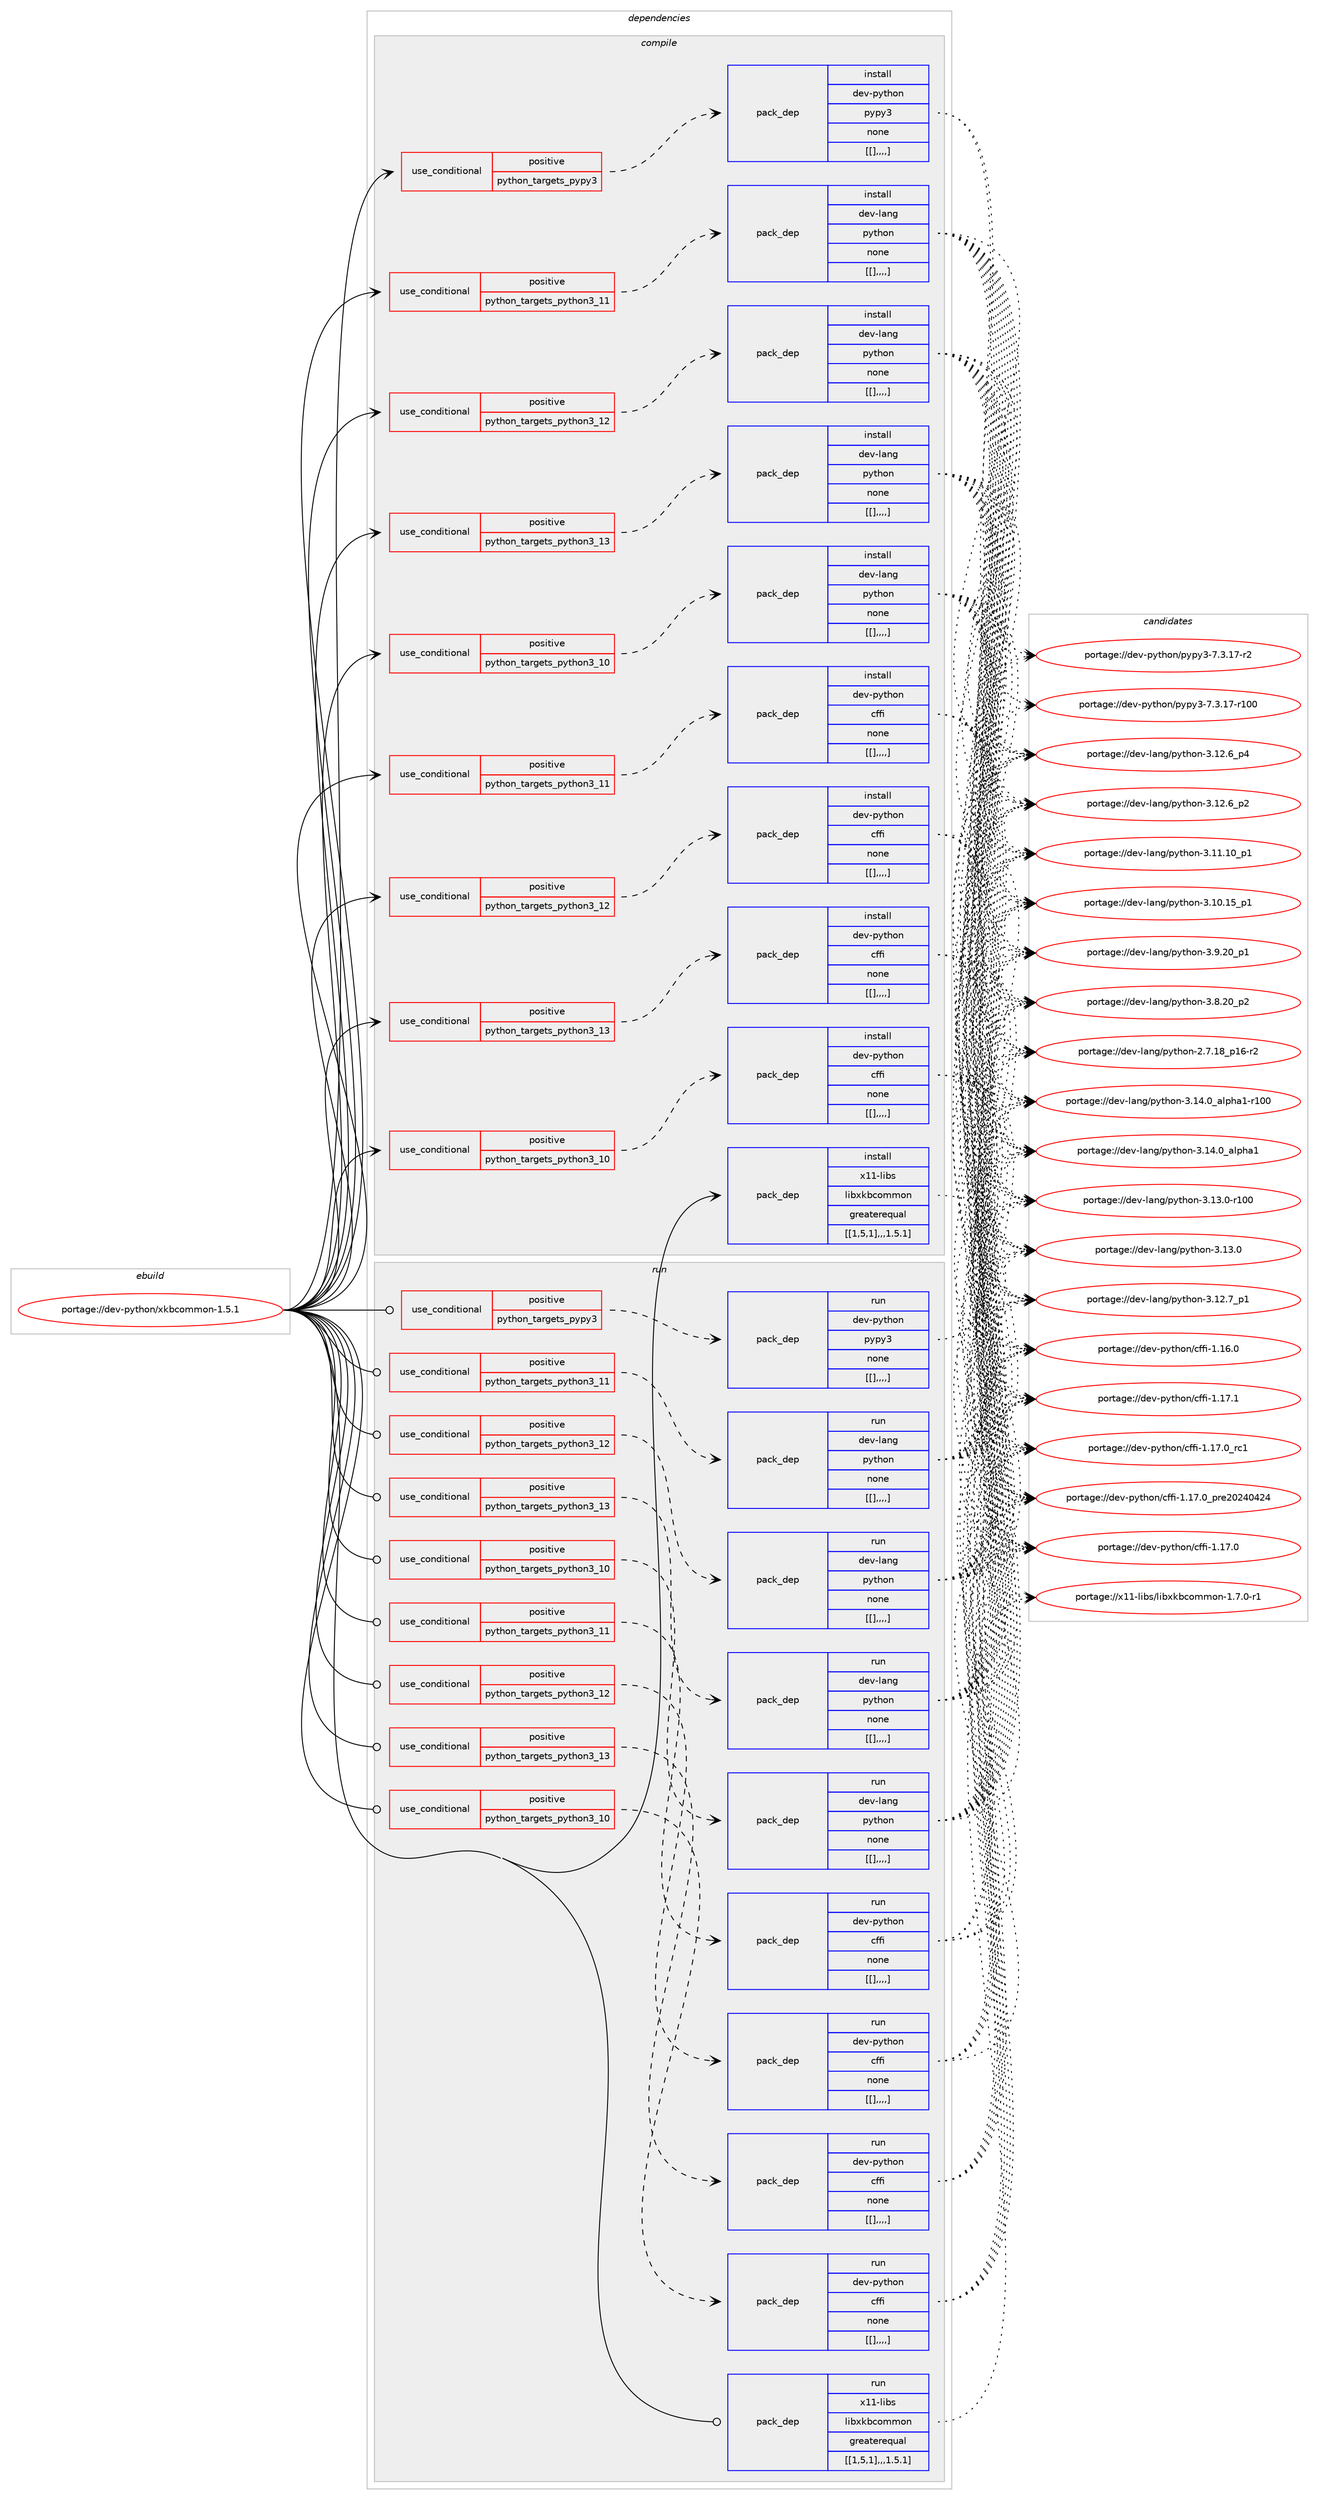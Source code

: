 digraph prolog {

# *************
# Graph options
# *************

newrank=true;
concentrate=true;
compound=true;
graph [rankdir=LR,fontname=Helvetica,fontsize=10,ranksep=1.5];#, ranksep=2.5, nodesep=0.2];
edge  [arrowhead=vee];
node  [fontname=Helvetica,fontsize=10];

# **********
# The ebuild
# **********

subgraph cluster_leftcol {
color=gray;
label=<<i>ebuild</i>>;
id [label="portage://dev-python/xkbcommon-1.5.1", color=red, width=4, href="../dev-python/xkbcommon-1.5.1.svg"];
}

# ****************
# The dependencies
# ****************

subgraph cluster_midcol {
color=gray;
label=<<i>dependencies</i>>;
subgraph cluster_compile {
fillcolor="#eeeeee";
style=filled;
label=<<i>compile</i>>;
subgraph cond44341 {
dependency175253 [label=<<TABLE BORDER="0" CELLBORDER="1" CELLSPACING="0" CELLPADDING="4"><TR><TD ROWSPAN="3" CELLPADDING="10">use_conditional</TD></TR><TR><TD>positive</TD></TR><TR><TD>python_targets_pypy3</TD></TR></TABLE>>, shape=none, color=red];
subgraph pack129580 {
dependency175269 [label=<<TABLE BORDER="0" CELLBORDER="1" CELLSPACING="0" CELLPADDING="4" WIDTH="220"><TR><TD ROWSPAN="6" CELLPADDING="30">pack_dep</TD></TR><TR><TD WIDTH="110">install</TD></TR><TR><TD>dev-python</TD></TR><TR><TD>pypy3</TD></TR><TR><TD>none</TD></TR><TR><TD>[[],,,,]</TD></TR></TABLE>>, shape=none, color=blue];
}
dependency175253:e -> dependency175269:w [weight=20,style="dashed",arrowhead="vee"];
}
id:e -> dependency175253:w [weight=20,style="solid",arrowhead="vee"];
subgraph cond44350 {
dependency175336 [label=<<TABLE BORDER="0" CELLBORDER="1" CELLSPACING="0" CELLPADDING="4"><TR><TD ROWSPAN="3" CELLPADDING="10">use_conditional</TD></TR><TR><TD>positive</TD></TR><TR><TD>python_targets_python3_10</TD></TR></TABLE>>, shape=none, color=red];
subgraph pack129619 {
dependency175340 [label=<<TABLE BORDER="0" CELLBORDER="1" CELLSPACING="0" CELLPADDING="4" WIDTH="220"><TR><TD ROWSPAN="6" CELLPADDING="30">pack_dep</TD></TR><TR><TD WIDTH="110">install</TD></TR><TR><TD>dev-lang</TD></TR><TR><TD>python</TD></TR><TR><TD>none</TD></TR><TR><TD>[[],,,,]</TD></TR></TABLE>>, shape=none, color=blue];
}
dependency175336:e -> dependency175340:w [weight=20,style="dashed",arrowhead="vee"];
}
id:e -> dependency175336:w [weight=20,style="solid",arrowhead="vee"];
subgraph cond44382 {
dependency175353 [label=<<TABLE BORDER="0" CELLBORDER="1" CELLSPACING="0" CELLPADDING="4"><TR><TD ROWSPAN="3" CELLPADDING="10">use_conditional</TD></TR><TR><TD>positive</TD></TR><TR><TD>python_targets_python3_10</TD></TR></TABLE>>, shape=none, color=red];
subgraph pack129627 {
dependency175365 [label=<<TABLE BORDER="0" CELLBORDER="1" CELLSPACING="0" CELLPADDING="4" WIDTH="220"><TR><TD ROWSPAN="6" CELLPADDING="30">pack_dep</TD></TR><TR><TD WIDTH="110">install</TD></TR><TR><TD>dev-python</TD></TR><TR><TD>cffi</TD></TR><TR><TD>none</TD></TR><TR><TD>[[],,,,]</TD></TR></TABLE>>, shape=none, color=blue];
}
dependency175353:e -> dependency175365:w [weight=20,style="dashed",arrowhead="vee"];
}
id:e -> dependency175353:w [weight=20,style="solid",arrowhead="vee"];
subgraph cond44430 {
dependency175442 [label=<<TABLE BORDER="0" CELLBORDER="1" CELLSPACING="0" CELLPADDING="4"><TR><TD ROWSPAN="3" CELLPADDING="10">use_conditional</TD></TR><TR><TD>positive</TD></TR><TR><TD>python_targets_python3_11</TD></TR></TABLE>>, shape=none, color=red];
subgraph pack129674 {
dependency175447 [label=<<TABLE BORDER="0" CELLBORDER="1" CELLSPACING="0" CELLPADDING="4" WIDTH="220"><TR><TD ROWSPAN="6" CELLPADDING="30">pack_dep</TD></TR><TR><TD WIDTH="110">install</TD></TR><TR><TD>dev-lang</TD></TR><TR><TD>python</TD></TR><TR><TD>none</TD></TR><TR><TD>[[],,,,]</TD></TR></TABLE>>, shape=none, color=blue];
}
dependency175442:e -> dependency175447:w [weight=20,style="dashed",arrowhead="vee"];
}
id:e -> dependency175442:w [weight=20,style="solid",arrowhead="vee"];
subgraph cond44433 {
dependency175450 [label=<<TABLE BORDER="0" CELLBORDER="1" CELLSPACING="0" CELLPADDING="4"><TR><TD ROWSPAN="3" CELLPADDING="10">use_conditional</TD></TR><TR><TD>positive</TD></TR><TR><TD>python_targets_python3_11</TD></TR></TABLE>>, shape=none, color=red];
subgraph pack129705 {
dependency175495 [label=<<TABLE BORDER="0" CELLBORDER="1" CELLSPACING="0" CELLPADDING="4" WIDTH="220"><TR><TD ROWSPAN="6" CELLPADDING="30">pack_dep</TD></TR><TR><TD WIDTH="110">install</TD></TR><TR><TD>dev-python</TD></TR><TR><TD>cffi</TD></TR><TR><TD>none</TD></TR><TR><TD>[[],,,,]</TD></TR></TABLE>>, shape=none, color=blue];
}
dependency175450:e -> dependency175495:w [weight=20,style="dashed",arrowhead="vee"];
}
id:e -> dependency175450:w [weight=20,style="solid",arrowhead="vee"];
subgraph cond44452 {
dependency175502 [label=<<TABLE BORDER="0" CELLBORDER="1" CELLSPACING="0" CELLPADDING="4"><TR><TD ROWSPAN="3" CELLPADDING="10">use_conditional</TD></TR><TR><TD>positive</TD></TR><TR><TD>python_targets_python3_12</TD></TR></TABLE>>, shape=none, color=red];
subgraph pack129708 {
dependency175547 [label=<<TABLE BORDER="0" CELLBORDER="1" CELLSPACING="0" CELLPADDING="4" WIDTH="220"><TR><TD ROWSPAN="6" CELLPADDING="30">pack_dep</TD></TR><TR><TD WIDTH="110">install</TD></TR><TR><TD>dev-lang</TD></TR><TR><TD>python</TD></TR><TR><TD>none</TD></TR><TR><TD>[[],,,,]</TD></TR></TABLE>>, shape=none, color=blue];
}
dependency175502:e -> dependency175547:w [weight=20,style="dashed",arrowhead="vee"];
}
id:e -> dependency175502:w [weight=20,style="solid",arrowhead="vee"];
subgraph cond44474 {
dependency175587 [label=<<TABLE BORDER="0" CELLBORDER="1" CELLSPACING="0" CELLPADDING="4"><TR><TD ROWSPAN="3" CELLPADDING="10">use_conditional</TD></TR><TR><TD>positive</TD></TR><TR><TD>python_targets_python3_12</TD></TR></TABLE>>, shape=none, color=red];
subgraph pack129760 {
dependency175605 [label=<<TABLE BORDER="0" CELLBORDER="1" CELLSPACING="0" CELLPADDING="4" WIDTH="220"><TR><TD ROWSPAN="6" CELLPADDING="30">pack_dep</TD></TR><TR><TD WIDTH="110">install</TD></TR><TR><TD>dev-python</TD></TR><TR><TD>cffi</TD></TR><TR><TD>none</TD></TR><TR><TD>[[],,,,]</TD></TR></TABLE>>, shape=none, color=blue];
}
dependency175587:e -> dependency175605:w [weight=20,style="dashed",arrowhead="vee"];
}
id:e -> dependency175587:w [weight=20,style="solid",arrowhead="vee"];
subgraph cond44498 {
dependency175623 [label=<<TABLE BORDER="0" CELLBORDER="1" CELLSPACING="0" CELLPADDING="4"><TR><TD ROWSPAN="3" CELLPADDING="10">use_conditional</TD></TR><TR><TD>positive</TD></TR><TR><TD>python_targets_python3_13</TD></TR></TABLE>>, shape=none, color=red];
subgraph pack129799 {
dependency175667 [label=<<TABLE BORDER="0" CELLBORDER="1" CELLSPACING="0" CELLPADDING="4" WIDTH="220"><TR><TD ROWSPAN="6" CELLPADDING="30">pack_dep</TD></TR><TR><TD WIDTH="110">install</TD></TR><TR><TD>dev-lang</TD></TR><TR><TD>python</TD></TR><TR><TD>none</TD></TR><TR><TD>[[],,,,]</TD></TR></TABLE>>, shape=none, color=blue];
}
dependency175623:e -> dependency175667:w [weight=20,style="dashed",arrowhead="vee"];
}
id:e -> dependency175623:w [weight=20,style="solid",arrowhead="vee"];
subgraph cond44522 {
dependency175700 [label=<<TABLE BORDER="0" CELLBORDER="1" CELLSPACING="0" CELLPADDING="4"><TR><TD ROWSPAN="3" CELLPADDING="10">use_conditional</TD></TR><TR><TD>positive</TD></TR><TR><TD>python_targets_python3_13</TD></TR></TABLE>>, shape=none, color=red];
subgraph pack129824 {
dependency175704 [label=<<TABLE BORDER="0" CELLBORDER="1" CELLSPACING="0" CELLPADDING="4" WIDTH="220"><TR><TD ROWSPAN="6" CELLPADDING="30">pack_dep</TD></TR><TR><TD WIDTH="110">install</TD></TR><TR><TD>dev-python</TD></TR><TR><TD>cffi</TD></TR><TR><TD>none</TD></TR><TR><TD>[[],,,,]</TD></TR></TABLE>>, shape=none, color=blue];
}
dependency175700:e -> dependency175704:w [weight=20,style="dashed",arrowhead="vee"];
}
id:e -> dependency175700:w [weight=20,style="solid",arrowhead="vee"];
subgraph pack129825 {
dependency175722 [label=<<TABLE BORDER="0" CELLBORDER="1" CELLSPACING="0" CELLPADDING="4" WIDTH="220"><TR><TD ROWSPAN="6" CELLPADDING="30">pack_dep</TD></TR><TR><TD WIDTH="110">install</TD></TR><TR><TD>x11-libs</TD></TR><TR><TD>libxkbcommon</TD></TR><TR><TD>greaterequal</TD></TR><TR><TD>[[1,5,1],,,1.5.1]</TD></TR></TABLE>>, shape=none, color=blue];
}
id:e -> dependency175722:w [weight=20,style="solid",arrowhead="vee"];
}
subgraph cluster_compileandrun {
fillcolor="#eeeeee";
style=filled;
label=<<i>compile and run</i>>;
}
subgraph cluster_run {
fillcolor="#eeeeee";
style=filled;
label=<<i>run</i>>;
subgraph cond44561 {
dependency175768 [label=<<TABLE BORDER="0" CELLBORDER="1" CELLSPACING="0" CELLPADDING="4"><TR><TD ROWSPAN="3" CELLPADDING="10">use_conditional</TD></TR><TR><TD>positive</TD></TR><TR><TD>python_targets_pypy3</TD></TR></TABLE>>, shape=none, color=red];
subgraph pack129864 {
dependency175774 [label=<<TABLE BORDER="0" CELLBORDER="1" CELLSPACING="0" CELLPADDING="4" WIDTH="220"><TR><TD ROWSPAN="6" CELLPADDING="30">pack_dep</TD></TR><TR><TD WIDTH="110">run</TD></TR><TR><TD>dev-python</TD></TR><TR><TD>pypy3</TD></TR><TR><TD>none</TD></TR><TR><TD>[[],,,,]</TD></TR></TABLE>>, shape=none, color=blue];
}
dependency175768:e -> dependency175774:w [weight=20,style="dashed",arrowhead="vee"];
}
id:e -> dependency175768:w [weight=20,style="solid",arrowhead="odot"];
subgraph cond44566 {
dependency175778 [label=<<TABLE BORDER="0" CELLBORDER="1" CELLSPACING="0" CELLPADDING="4"><TR><TD ROWSPAN="3" CELLPADDING="10">use_conditional</TD></TR><TR><TD>positive</TD></TR><TR><TD>python_targets_python3_10</TD></TR></TABLE>>, shape=none, color=red];
subgraph pack129877 {
dependency175807 [label=<<TABLE BORDER="0" CELLBORDER="1" CELLSPACING="0" CELLPADDING="4" WIDTH="220"><TR><TD ROWSPAN="6" CELLPADDING="30">pack_dep</TD></TR><TR><TD WIDTH="110">run</TD></TR><TR><TD>dev-lang</TD></TR><TR><TD>python</TD></TR><TR><TD>none</TD></TR><TR><TD>[[],,,,]</TD></TR></TABLE>>, shape=none, color=blue];
}
dependency175778:e -> dependency175807:w [weight=20,style="dashed",arrowhead="vee"];
}
id:e -> dependency175778:w [weight=20,style="solid",arrowhead="odot"];
subgraph cond44581 {
dependency175822 [label=<<TABLE BORDER="0" CELLBORDER="1" CELLSPACING="0" CELLPADDING="4"><TR><TD ROWSPAN="3" CELLPADDING="10">use_conditional</TD></TR><TR><TD>positive</TD></TR><TR><TD>python_targets_python3_10</TD></TR></TABLE>>, shape=none, color=red];
subgraph pack129893 {
dependency175824 [label=<<TABLE BORDER="0" CELLBORDER="1" CELLSPACING="0" CELLPADDING="4" WIDTH="220"><TR><TD ROWSPAN="6" CELLPADDING="30">pack_dep</TD></TR><TR><TD WIDTH="110">run</TD></TR><TR><TD>dev-python</TD></TR><TR><TD>cffi</TD></TR><TR><TD>none</TD></TR><TR><TD>[[],,,,]</TD></TR></TABLE>>, shape=none, color=blue];
}
dependency175822:e -> dependency175824:w [weight=20,style="dashed",arrowhead="vee"];
}
id:e -> dependency175822:w [weight=20,style="solid",arrowhead="odot"];
subgraph cond44600 {
dependency175852 [label=<<TABLE BORDER="0" CELLBORDER="1" CELLSPACING="0" CELLPADDING="4"><TR><TD ROWSPAN="3" CELLPADDING="10">use_conditional</TD></TR><TR><TD>positive</TD></TR><TR><TD>python_targets_python3_11</TD></TR></TABLE>>, shape=none, color=red];
subgraph pack129906 {
dependency175854 [label=<<TABLE BORDER="0" CELLBORDER="1" CELLSPACING="0" CELLPADDING="4" WIDTH="220"><TR><TD ROWSPAN="6" CELLPADDING="30">pack_dep</TD></TR><TR><TD WIDTH="110">run</TD></TR><TR><TD>dev-lang</TD></TR><TR><TD>python</TD></TR><TR><TD>none</TD></TR><TR><TD>[[],,,,]</TD></TR></TABLE>>, shape=none, color=blue];
}
dependency175852:e -> dependency175854:w [weight=20,style="dashed",arrowhead="vee"];
}
id:e -> dependency175852:w [weight=20,style="solid",arrowhead="odot"];
subgraph cond44629 {
dependency176013 [label=<<TABLE BORDER="0" CELLBORDER="1" CELLSPACING="0" CELLPADDING="4"><TR><TD ROWSPAN="3" CELLPADDING="10">use_conditional</TD></TR><TR><TD>positive</TD></TR><TR><TD>python_targets_python3_11</TD></TR></TABLE>>, shape=none, color=red];
subgraph pack129994 {
dependency176051 [label=<<TABLE BORDER="0" CELLBORDER="1" CELLSPACING="0" CELLPADDING="4" WIDTH="220"><TR><TD ROWSPAN="6" CELLPADDING="30">pack_dep</TD></TR><TR><TD WIDTH="110">run</TD></TR><TR><TD>dev-python</TD></TR><TR><TD>cffi</TD></TR><TR><TD>none</TD></TR><TR><TD>[[],,,,]</TD></TR></TABLE>>, shape=none, color=blue];
}
dependency176013:e -> dependency176051:w [weight=20,style="dashed",arrowhead="vee"];
}
id:e -> dependency176013:w [weight=20,style="solid",arrowhead="odot"];
subgraph cond44699 {
dependency176059 [label=<<TABLE BORDER="0" CELLBORDER="1" CELLSPACING="0" CELLPADDING="4"><TR><TD ROWSPAN="3" CELLPADDING="10">use_conditional</TD></TR><TR><TD>positive</TD></TR><TR><TD>python_targets_python3_12</TD></TR></TABLE>>, shape=none, color=red];
subgraph pack130019 {
dependency176092 [label=<<TABLE BORDER="0" CELLBORDER="1" CELLSPACING="0" CELLPADDING="4" WIDTH="220"><TR><TD ROWSPAN="6" CELLPADDING="30">pack_dep</TD></TR><TR><TD WIDTH="110">run</TD></TR><TR><TD>dev-lang</TD></TR><TR><TD>python</TD></TR><TR><TD>none</TD></TR><TR><TD>[[],,,,]</TD></TR></TABLE>>, shape=none, color=blue];
}
dependency176059:e -> dependency176092:w [weight=20,style="dashed",arrowhead="vee"];
}
id:e -> dependency176059:w [weight=20,style="solid",arrowhead="odot"];
subgraph cond44712 {
dependency176115 [label=<<TABLE BORDER="0" CELLBORDER="1" CELLSPACING="0" CELLPADDING="4"><TR><TD ROWSPAN="3" CELLPADDING="10">use_conditional</TD></TR><TR><TD>positive</TD></TR><TR><TD>python_targets_python3_12</TD></TR></TABLE>>, shape=none, color=red];
subgraph pack130082 {
dependency176161 [label=<<TABLE BORDER="0" CELLBORDER="1" CELLSPACING="0" CELLPADDING="4" WIDTH="220"><TR><TD ROWSPAN="6" CELLPADDING="30">pack_dep</TD></TR><TR><TD WIDTH="110">run</TD></TR><TR><TD>dev-python</TD></TR><TR><TD>cffi</TD></TR><TR><TD>none</TD></TR><TR><TD>[[],,,,]</TD></TR></TABLE>>, shape=none, color=blue];
}
dependency176115:e -> dependency176161:w [weight=20,style="dashed",arrowhead="vee"];
}
id:e -> dependency176115:w [weight=20,style="solid",arrowhead="odot"];
subgraph cond44737 {
dependency176179 [label=<<TABLE BORDER="0" CELLBORDER="1" CELLSPACING="0" CELLPADDING="4"><TR><TD ROWSPAN="3" CELLPADDING="10">use_conditional</TD></TR><TR><TD>positive</TD></TR><TR><TD>python_targets_python3_13</TD></TR></TABLE>>, shape=none, color=red];
subgraph pack130114 {
dependency176259 [label=<<TABLE BORDER="0" CELLBORDER="1" CELLSPACING="0" CELLPADDING="4" WIDTH="220"><TR><TD ROWSPAN="6" CELLPADDING="30">pack_dep</TD></TR><TR><TD WIDTH="110">run</TD></TR><TR><TD>dev-lang</TD></TR><TR><TD>python</TD></TR><TR><TD>none</TD></TR><TR><TD>[[],,,,]</TD></TR></TABLE>>, shape=none, color=blue];
}
dependency176179:e -> dependency176259:w [weight=20,style="dashed",arrowhead="vee"];
}
id:e -> dependency176179:w [weight=20,style="solid",arrowhead="odot"];
subgraph cond44776 {
dependency176317 [label=<<TABLE BORDER="0" CELLBORDER="1" CELLSPACING="0" CELLPADDING="4"><TR><TD ROWSPAN="3" CELLPADDING="10">use_conditional</TD></TR><TR><TD>positive</TD></TR><TR><TD>python_targets_python3_13</TD></TR></TABLE>>, shape=none, color=red];
subgraph pack130198 {
dependency176339 [label=<<TABLE BORDER="0" CELLBORDER="1" CELLSPACING="0" CELLPADDING="4" WIDTH="220"><TR><TD ROWSPAN="6" CELLPADDING="30">pack_dep</TD></TR><TR><TD WIDTH="110">run</TD></TR><TR><TD>dev-python</TD></TR><TR><TD>cffi</TD></TR><TR><TD>none</TD></TR><TR><TD>[[],,,,]</TD></TR></TABLE>>, shape=none, color=blue];
}
dependency176317:e -> dependency176339:w [weight=20,style="dashed",arrowhead="vee"];
}
id:e -> dependency176317:w [weight=20,style="solid",arrowhead="odot"];
subgraph pack130216 {
dependency176523 [label=<<TABLE BORDER="0" CELLBORDER="1" CELLSPACING="0" CELLPADDING="4" WIDTH="220"><TR><TD ROWSPAN="6" CELLPADDING="30">pack_dep</TD></TR><TR><TD WIDTH="110">run</TD></TR><TR><TD>x11-libs</TD></TR><TR><TD>libxkbcommon</TD></TR><TR><TD>greaterequal</TD></TR><TR><TD>[[1,5,1],,,1.5.1]</TD></TR></TABLE>>, shape=none, color=blue];
}
id:e -> dependency176523:w [weight=20,style="solid",arrowhead="odot"];
}
}

# **************
# The candidates
# **************

subgraph cluster_choices {
rank=same;
color=gray;
label=<<i>candidates</i>>;

subgraph choice130047 {
color=black;
nodesep=1;
choice100101118451121211161041111104711212111212151455546514649554511450 [label="portage://dev-python/pypy3-7.3.17-r2", color=red, width=4,href="../dev-python/pypy3-7.3.17-r2.svg"];
choice1001011184511212111610411111047112121112121514555465146495545114494848 [label="portage://dev-python/pypy3-7.3.17-r100", color=red, width=4,href="../dev-python/pypy3-7.3.17-r100.svg"];
dependency175269:e -> choice100101118451121211161041111104711212111212151455546514649554511450:w [style=dotted,weight="100"];
dependency175269:e -> choice1001011184511212111610411111047112121112121514555465146495545114494848:w [style=dotted,weight="100"];
}
subgraph choice130051 {
color=black;
nodesep=1;
choice100101118451089711010347112121116104111110455146495246489597108112104974945114494848 [label="portage://dev-lang/python-3.14.0_alpha1-r100", color=red, width=4,href="../dev-lang/python-3.14.0_alpha1-r100.svg"];
choice1001011184510897110103471121211161041111104551464952464895971081121049749 [label="portage://dev-lang/python-3.14.0_alpha1", color=red, width=4,href="../dev-lang/python-3.14.0_alpha1.svg"];
choice1001011184510897110103471121211161041111104551464951464845114494848 [label="portage://dev-lang/python-3.13.0-r100", color=red, width=4,href="../dev-lang/python-3.13.0-r100.svg"];
choice10010111845108971101034711212111610411111045514649514648 [label="portage://dev-lang/python-3.13.0", color=red, width=4,href="../dev-lang/python-3.13.0.svg"];
choice100101118451089711010347112121116104111110455146495046559511249 [label="portage://dev-lang/python-3.12.7_p1", color=red, width=4,href="../dev-lang/python-3.12.7_p1.svg"];
choice100101118451089711010347112121116104111110455146495046549511252 [label="portage://dev-lang/python-3.12.6_p4", color=red, width=4,href="../dev-lang/python-3.12.6_p4.svg"];
choice100101118451089711010347112121116104111110455146495046549511250 [label="portage://dev-lang/python-3.12.6_p2", color=red, width=4,href="../dev-lang/python-3.12.6_p2.svg"];
choice10010111845108971101034711212111610411111045514649494649489511249 [label="portage://dev-lang/python-3.11.10_p1", color=red, width=4,href="../dev-lang/python-3.11.10_p1.svg"];
choice10010111845108971101034711212111610411111045514649484649539511249 [label="portage://dev-lang/python-3.10.15_p1", color=red, width=4,href="../dev-lang/python-3.10.15_p1.svg"];
choice100101118451089711010347112121116104111110455146574650489511249 [label="portage://dev-lang/python-3.9.20_p1", color=red, width=4,href="../dev-lang/python-3.9.20_p1.svg"];
choice100101118451089711010347112121116104111110455146564650489511250 [label="portage://dev-lang/python-3.8.20_p2", color=red, width=4,href="../dev-lang/python-3.8.20_p2.svg"];
choice100101118451089711010347112121116104111110455046554649569511249544511450 [label="portage://dev-lang/python-2.7.18_p16-r2", color=red, width=4,href="../dev-lang/python-2.7.18_p16-r2.svg"];
dependency175340:e -> choice100101118451089711010347112121116104111110455146495246489597108112104974945114494848:w [style=dotted,weight="100"];
dependency175340:e -> choice1001011184510897110103471121211161041111104551464952464895971081121049749:w [style=dotted,weight="100"];
dependency175340:e -> choice1001011184510897110103471121211161041111104551464951464845114494848:w [style=dotted,weight="100"];
dependency175340:e -> choice10010111845108971101034711212111610411111045514649514648:w [style=dotted,weight="100"];
dependency175340:e -> choice100101118451089711010347112121116104111110455146495046559511249:w [style=dotted,weight="100"];
dependency175340:e -> choice100101118451089711010347112121116104111110455146495046549511252:w [style=dotted,weight="100"];
dependency175340:e -> choice100101118451089711010347112121116104111110455146495046549511250:w [style=dotted,weight="100"];
dependency175340:e -> choice10010111845108971101034711212111610411111045514649494649489511249:w [style=dotted,weight="100"];
dependency175340:e -> choice10010111845108971101034711212111610411111045514649484649539511249:w [style=dotted,weight="100"];
dependency175340:e -> choice100101118451089711010347112121116104111110455146574650489511249:w [style=dotted,weight="100"];
dependency175340:e -> choice100101118451089711010347112121116104111110455146564650489511250:w [style=dotted,weight="100"];
dependency175340:e -> choice100101118451089711010347112121116104111110455046554649569511249544511450:w [style=dotted,weight="100"];
}
subgraph choice130076 {
color=black;
nodesep=1;
choice10010111845112121116104111110479910210210545494649554649 [label="portage://dev-python/cffi-1.17.1", color=red, width=4,href="../dev-python/cffi-1.17.1.svg"];
choice10010111845112121116104111110479910210210545494649554648951149949 [label="portage://dev-python/cffi-1.17.0_rc1", color=red, width=4,href="../dev-python/cffi-1.17.0_rc1.svg"];
choice10010111845112121116104111110479910210210545494649554648951121141015048505248525052 [label="portage://dev-python/cffi-1.17.0_pre20240424", color=red, width=4,href="../dev-python/cffi-1.17.0_pre20240424.svg"];
choice10010111845112121116104111110479910210210545494649554648 [label="portage://dev-python/cffi-1.17.0", color=red, width=4,href="../dev-python/cffi-1.17.0.svg"];
choice10010111845112121116104111110479910210210545494649544648 [label="portage://dev-python/cffi-1.16.0", color=red, width=4,href="../dev-python/cffi-1.16.0.svg"];
dependency175365:e -> choice10010111845112121116104111110479910210210545494649554649:w [style=dotted,weight="100"];
dependency175365:e -> choice10010111845112121116104111110479910210210545494649554648951149949:w [style=dotted,weight="100"];
dependency175365:e -> choice10010111845112121116104111110479910210210545494649554648951121141015048505248525052:w [style=dotted,weight="100"];
dependency175365:e -> choice10010111845112121116104111110479910210210545494649554648:w [style=dotted,weight="100"];
dependency175365:e -> choice10010111845112121116104111110479910210210545494649544648:w [style=dotted,weight="100"];
}
subgraph choice130091 {
color=black;
nodesep=1;
choice100101118451089711010347112121116104111110455146495246489597108112104974945114494848 [label="portage://dev-lang/python-3.14.0_alpha1-r100", color=red, width=4,href="../dev-lang/python-3.14.0_alpha1-r100.svg"];
choice1001011184510897110103471121211161041111104551464952464895971081121049749 [label="portage://dev-lang/python-3.14.0_alpha1", color=red, width=4,href="../dev-lang/python-3.14.0_alpha1.svg"];
choice1001011184510897110103471121211161041111104551464951464845114494848 [label="portage://dev-lang/python-3.13.0-r100", color=red, width=4,href="../dev-lang/python-3.13.0-r100.svg"];
choice10010111845108971101034711212111610411111045514649514648 [label="portage://dev-lang/python-3.13.0", color=red, width=4,href="../dev-lang/python-3.13.0.svg"];
choice100101118451089711010347112121116104111110455146495046559511249 [label="portage://dev-lang/python-3.12.7_p1", color=red, width=4,href="../dev-lang/python-3.12.7_p1.svg"];
choice100101118451089711010347112121116104111110455146495046549511252 [label="portage://dev-lang/python-3.12.6_p4", color=red, width=4,href="../dev-lang/python-3.12.6_p4.svg"];
choice100101118451089711010347112121116104111110455146495046549511250 [label="portage://dev-lang/python-3.12.6_p2", color=red, width=4,href="../dev-lang/python-3.12.6_p2.svg"];
choice10010111845108971101034711212111610411111045514649494649489511249 [label="portage://dev-lang/python-3.11.10_p1", color=red, width=4,href="../dev-lang/python-3.11.10_p1.svg"];
choice10010111845108971101034711212111610411111045514649484649539511249 [label="portage://dev-lang/python-3.10.15_p1", color=red, width=4,href="../dev-lang/python-3.10.15_p1.svg"];
choice100101118451089711010347112121116104111110455146574650489511249 [label="portage://dev-lang/python-3.9.20_p1", color=red, width=4,href="../dev-lang/python-3.9.20_p1.svg"];
choice100101118451089711010347112121116104111110455146564650489511250 [label="portage://dev-lang/python-3.8.20_p2", color=red, width=4,href="../dev-lang/python-3.8.20_p2.svg"];
choice100101118451089711010347112121116104111110455046554649569511249544511450 [label="portage://dev-lang/python-2.7.18_p16-r2", color=red, width=4,href="../dev-lang/python-2.7.18_p16-r2.svg"];
dependency175447:e -> choice100101118451089711010347112121116104111110455146495246489597108112104974945114494848:w [style=dotted,weight="100"];
dependency175447:e -> choice1001011184510897110103471121211161041111104551464952464895971081121049749:w [style=dotted,weight="100"];
dependency175447:e -> choice1001011184510897110103471121211161041111104551464951464845114494848:w [style=dotted,weight="100"];
dependency175447:e -> choice10010111845108971101034711212111610411111045514649514648:w [style=dotted,weight="100"];
dependency175447:e -> choice100101118451089711010347112121116104111110455146495046559511249:w [style=dotted,weight="100"];
dependency175447:e -> choice100101118451089711010347112121116104111110455146495046549511252:w [style=dotted,weight="100"];
dependency175447:e -> choice100101118451089711010347112121116104111110455146495046549511250:w [style=dotted,weight="100"];
dependency175447:e -> choice10010111845108971101034711212111610411111045514649494649489511249:w [style=dotted,weight="100"];
dependency175447:e -> choice10010111845108971101034711212111610411111045514649484649539511249:w [style=dotted,weight="100"];
dependency175447:e -> choice100101118451089711010347112121116104111110455146574650489511249:w [style=dotted,weight="100"];
dependency175447:e -> choice100101118451089711010347112121116104111110455146564650489511250:w [style=dotted,weight="100"];
dependency175447:e -> choice100101118451089711010347112121116104111110455046554649569511249544511450:w [style=dotted,weight="100"];
}
subgraph choice130114 {
color=black;
nodesep=1;
choice10010111845112121116104111110479910210210545494649554649 [label="portage://dev-python/cffi-1.17.1", color=red, width=4,href="../dev-python/cffi-1.17.1.svg"];
choice10010111845112121116104111110479910210210545494649554648951149949 [label="portage://dev-python/cffi-1.17.0_rc1", color=red, width=4,href="../dev-python/cffi-1.17.0_rc1.svg"];
choice10010111845112121116104111110479910210210545494649554648951121141015048505248525052 [label="portage://dev-python/cffi-1.17.0_pre20240424", color=red, width=4,href="../dev-python/cffi-1.17.0_pre20240424.svg"];
choice10010111845112121116104111110479910210210545494649554648 [label="portage://dev-python/cffi-1.17.0", color=red, width=4,href="../dev-python/cffi-1.17.0.svg"];
choice10010111845112121116104111110479910210210545494649544648 [label="portage://dev-python/cffi-1.16.0", color=red, width=4,href="../dev-python/cffi-1.16.0.svg"];
dependency175495:e -> choice10010111845112121116104111110479910210210545494649554649:w [style=dotted,weight="100"];
dependency175495:e -> choice10010111845112121116104111110479910210210545494649554648951149949:w [style=dotted,weight="100"];
dependency175495:e -> choice10010111845112121116104111110479910210210545494649554648951121141015048505248525052:w [style=dotted,weight="100"];
dependency175495:e -> choice10010111845112121116104111110479910210210545494649554648:w [style=dotted,weight="100"];
dependency175495:e -> choice10010111845112121116104111110479910210210545494649544648:w [style=dotted,weight="100"];
}
subgraph choice130138 {
color=black;
nodesep=1;
choice100101118451089711010347112121116104111110455146495246489597108112104974945114494848 [label="portage://dev-lang/python-3.14.0_alpha1-r100", color=red, width=4,href="../dev-lang/python-3.14.0_alpha1-r100.svg"];
choice1001011184510897110103471121211161041111104551464952464895971081121049749 [label="portage://dev-lang/python-3.14.0_alpha1", color=red, width=4,href="../dev-lang/python-3.14.0_alpha1.svg"];
choice1001011184510897110103471121211161041111104551464951464845114494848 [label="portage://dev-lang/python-3.13.0-r100", color=red, width=4,href="../dev-lang/python-3.13.0-r100.svg"];
choice10010111845108971101034711212111610411111045514649514648 [label="portage://dev-lang/python-3.13.0", color=red, width=4,href="../dev-lang/python-3.13.0.svg"];
choice100101118451089711010347112121116104111110455146495046559511249 [label="portage://dev-lang/python-3.12.7_p1", color=red, width=4,href="../dev-lang/python-3.12.7_p1.svg"];
choice100101118451089711010347112121116104111110455146495046549511252 [label="portage://dev-lang/python-3.12.6_p4", color=red, width=4,href="../dev-lang/python-3.12.6_p4.svg"];
choice100101118451089711010347112121116104111110455146495046549511250 [label="portage://dev-lang/python-3.12.6_p2", color=red, width=4,href="../dev-lang/python-3.12.6_p2.svg"];
choice10010111845108971101034711212111610411111045514649494649489511249 [label="portage://dev-lang/python-3.11.10_p1", color=red, width=4,href="../dev-lang/python-3.11.10_p1.svg"];
choice10010111845108971101034711212111610411111045514649484649539511249 [label="portage://dev-lang/python-3.10.15_p1", color=red, width=4,href="../dev-lang/python-3.10.15_p1.svg"];
choice100101118451089711010347112121116104111110455146574650489511249 [label="portage://dev-lang/python-3.9.20_p1", color=red, width=4,href="../dev-lang/python-3.9.20_p1.svg"];
choice100101118451089711010347112121116104111110455146564650489511250 [label="portage://dev-lang/python-3.8.20_p2", color=red, width=4,href="../dev-lang/python-3.8.20_p2.svg"];
choice100101118451089711010347112121116104111110455046554649569511249544511450 [label="portage://dev-lang/python-2.7.18_p16-r2", color=red, width=4,href="../dev-lang/python-2.7.18_p16-r2.svg"];
dependency175547:e -> choice100101118451089711010347112121116104111110455146495246489597108112104974945114494848:w [style=dotted,weight="100"];
dependency175547:e -> choice1001011184510897110103471121211161041111104551464952464895971081121049749:w [style=dotted,weight="100"];
dependency175547:e -> choice1001011184510897110103471121211161041111104551464951464845114494848:w [style=dotted,weight="100"];
dependency175547:e -> choice10010111845108971101034711212111610411111045514649514648:w [style=dotted,weight="100"];
dependency175547:e -> choice100101118451089711010347112121116104111110455146495046559511249:w [style=dotted,weight="100"];
dependency175547:e -> choice100101118451089711010347112121116104111110455146495046549511252:w [style=dotted,weight="100"];
dependency175547:e -> choice100101118451089711010347112121116104111110455146495046549511250:w [style=dotted,weight="100"];
dependency175547:e -> choice10010111845108971101034711212111610411111045514649494649489511249:w [style=dotted,weight="100"];
dependency175547:e -> choice10010111845108971101034711212111610411111045514649484649539511249:w [style=dotted,weight="100"];
dependency175547:e -> choice100101118451089711010347112121116104111110455146574650489511249:w [style=dotted,weight="100"];
dependency175547:e -> choice100101118451089711010347112121116104111110455146564650489511250:w [style=dotted,weight="100"];
dependency175547:e -> choice100101118451089711010347112121116104111110455046554649569511249544511450:w [style=dotted,weight="100"];
}
subgraph choice130164 {
color=black;
nodesep=1;
choice10010111845112121116104111110479910210210545494649554649 [label="portage://dev-python/cffi-1.17.1", color=red, width=4,href="../dev-python/cffi-1.17.1.svg"];
choice10010111845112121116104111110479910210210545494649554648951149949 [label="portage://dev-python/cffi-1.17.0_rc1", color=red, width=4,href="../dev-python/cffi-1.17.0_rc1.svg"];
choice10010111845112121116104111110479910210210545494649554648951121141015048505248525052 [label="portage://dev-python/cffi-1.17.0_pre20240424", color=red, width=4,href="../dev-python/cffi-1.17.0_pre20240424.svg"];
choice10010111845112121116104111110479910210210545494649554648 [label="portage://dev-python/cffi-1.17.0", color=red, width=4,href="../dev-python/cffi-1.17.0.svg"];
choice10010111845112121116104111110479910210210545494649544648 [label="portage://dev-python/cffi-1.16.0", color=red, width=4,href="../dev-python/cffi-1.16.0.svg"];
dependency175605:e -> choice10010111845112121116104111110479910210210545494649554649:w [style=dotted,weight="100"];
dependency175605:e -> choice10010111845112121116104111110479910210210545494649554648951149949:w [style=dotted,weight="100"];
dependency175605:e -> choice10010111845112121116104111110479910210210545494649554648951121141015048505248525052:w [style=dotted,weight="100"];
dependency175605:e -> choice10010111845112121116104111110479910210210545494649554648:w [style=dotted,weight="100"];
dependency175605:e -> choice10010111845112121116104111110479910210210545494649544648:w [style=dotted,weight="100"];
}
subgraph choice130170 {
color=black;
nodesep=1;
choice100101118451089711010347112121116104111110455146495246489597108112104974945114494848 [label="portage://dev-lang/python-3.14.0_alpha1-r100", color=red, width=4,href="../dev-lang/python-3.14.0_alpha1-r100.svg"];
choice1001011184510897110103471121211161041111104551464952464895971081121049749 [label="portage://dev-lang/python-3.14.0_alpha1", color=red, width=4,href="../dev-lang/python-3.14.0_alpha1.svg"];
choice1001011184510897110103471121211161041111104551464951464845114494848 [label="portage://dev-lang/python-3.13.0-r100", color=red, width=4,href="../dev-lang/python-3.13.0-r100.svg"];
choice10010111845108971101034711212111610411111045514649514648 [label="portage://dev-lang/python-3.13.0", color=red, width=4,href="../dev-lang/python-3.13.0.svg"];
choice100101118451089711010347112121116104111110455146495046559511249 [label="portage://dev-lang/python-3.12.7_p1", color=red, width=4,href="../dev-lang/python-3.12.7_p1.svg"];
choice100101118451089711010347112121116104111110455146495046549511252 [label="portage://dev-lang/python-3.12.6_p4", color=red, width=4,href="../dev-lang/python-3.12.6_p4.svg"];
choice100101118451089711010347112121116104111110455146495046549511250 [label="portage://dev-lang/python-3.12.6_p2", color=red, width=4,href="../dev-lang/python-3.12.6_p2.svg"];
choice10010111845108971101034711212111610411111045514649494649489511249 [label="portage://dev-lang/python-3.11.10_p1", color=red, width=4,href="../dev-lang/python-3.11.10_p1.svg"];
choice10010111845108971101034711212111610411111045514649484649539511249 [label="portage://dev-lang/python-3.10.15_p1", color=red, width=4,href="../dev-lang/python-3.10.15_p1.svg"];
choice100101118451089711010347112121116104111110455146574650489511249 [label="portage://dev-lang/python-3.9.20_p1", color=red, width=4,href="../dev-lang/python-3.9.20_p1.svg"];
choice100101118451089711010347112121116104111110455146564650489511250 [label="portage://dev-lang/python-3.8.20_p2", color=red, width=4,href="../dev-lang/python-3.8.20_p2.svg"];
choice100101118451089711010347112121116104111110455046554649569511249544511450 [label="portage://dev-lang/python-2.7.18_p16-r2", color=red, width=4,href="../dev-lang/python-2.7.18_p16-r2.svg"];
dependency175667:e -> choice100101118451089711010347112121116104111110455146495246489597108112104974945114494848:w [style=dotted,weight="100"];
dependency175667:e -> choice1001011184510897110103471121211161041111104551464952464895971081121049749:w [style=dotted,weight="100"];
dependency175667:e -> choice1001011184510897110103471121211161041111104551464951464845114494848:w [style=dotted,weight="100"];
dependency175667:e -> choice10010111845108971101034711212111610411111045514649514648:w [style=dotted,weight="100"];
dependency175667:e -> choice100101118451089711010347112121116104111110455146495046559511249:w [style=dotted,weight="100"];
dependency175667:e -> choice100101118451089711010347112121116104111110455146495046549511252:w [style=dotted,weight="100"];
dependency175667:e -> choice100101118451089711010347112121116104111110455146495046549511250:w [style=dotted,weight="100"];
dependency175667:e -> choice10010111845108971101034711212111610411111045514649494649489511249:w [style=dotted,weight="100"];
dependency175667:e -> choice10010111845108971101034711212111610411111045514649484649539511249:w [style=dotted,weight="100"];
dependency175667:e -> choice100101118451089711010347112121116104111110455146574650489511249:w [style=dotted,weight="100"];
dependency175667:e -> choice100101118451089711010347112121116104111110455146564650489511250:w [style=dotted,weight="100"];
dependency175667:e -> choice100101118451089711010347112121116104111110455046554649569511249544511450:w [style=dotted,weight="100"];
}
subgraph choice130177 {
color=black;
nodesep=1;
choice10010111845112121116104111110479910210210545494649554649 [label="portage://dev-python/cffi-1.17.1", color=red, width=4,href="../dev-python/cffi-1.17.1.svg"];
choice10010111845112121116104111110479910210210545494649554648951149949 [label="portage://dev-python/cffi-1.17.0_rc1", color=red, width=4,href="../dev-python/cffi-1.17.0_rc1.svg"];
choice10010111845112121116104111110479910210210545494649554648951121141015048505248525052 [label="portage://dev-python/cffi-1.17.0_pre20240424", color=red, width=4,href="../dev-python/cffi-1.17.0_pre20240424.svg"];
choice10010111845112121116104111110479910210210545494649554648 [label="portage://dev-python/cffi-1.17.0", color=red, width=4,href="../dev-python/cffi-1.17.0.svg"];
choice10010111845112121116104111110479910210210545494649544648 [label="portage://dev-python/cffi-1.16.0", color=red, width=4,href="../dev-python/cffi-1.16.0.svg"];
dependency175704:e -> choice10010111845112121116104111110479910210210545494649554649:w [style=dotted,weight="100"];
dependency175704:e -> choice10010111845112121116104111110479910210210545494649554648951149949:w [style=dotted,weight="100"];
dependency175704:e -> choice10010111845112121116104111110479910210210545494649554648951121141015048505248525052:w [style=dotted,weight="100"];
dependency175704:e -> choice10010111845112121116104111110479910210210545494649554648:w [style=dotted,weight="100"];
dependency175704:e -> choice10010111845112121116104111110479910210210545494649544648:w [style=dotted,weight="100"];
}
subgraph choice130180 {
color=black;
nodesep=1;
choice12049494510810598115471081059812010798991111091091111104549465546484511449 [label="portage://x11-libs/libxkbcommon-1.7.0-r1", color=red, width=4,href="../x11-libs/libxkbcommon-1.7.0-r1.svg"];
dependency175722:e -> choice12049494510810598115471081059812010798991111091091111104549465546484511449:w [style=dotted,weight="100"];
}
subgraph choice130234 {
color=black;
nodesep=1;
choice100101118451121211161041111104711212111212151455546514649554511450 [label="portage://dev-python/pypy3-7.3.17-r2", color=red, width=4,href="../dev-python/pypy3-7.3.17-r2.svg"];
choice1001011184511212111610411111047112121112121514555465146495545114494848 [label="portage://dev-python/pypy3-7.3.17-r100", color=red, width=4,href="../dev-python/pypy3-7.3.17-r100.svg"];
dependency175774:e -> choice100101118451121211161041111104711212111212151455546514649554511450:w [style=dotted,weight="100"];
dependency175774:e -> choice1001011184511212111610411111047112121112121514555465146495545114494848:w [style=dotted,weight="100"];
}
subgraph choice130294 {
color=black;
nodesep=1;
choice100101118451089711010347112121116104111110455146495246489597108112104974945114494848 [label="portage://dev-lang/python-3.14.0_alpha1-r100", color=red, width=4,href="../dev-lang/python-3.14.0_alpha1-r100.svg"];
choice1001011184510897110103471121211161041111104551464952464895971081121049749 [label="portage://dev-lang/python-3.14.0_alpha1", color=red, width=4,href="../dev-lang/python-3.14.0_alpha1.svg"];
choice1001011184510897110103471121211161041111104551464951464845114494848 [label="portage://dev-lang/python-3.13.0-r100", color=red, width=4,href="../dev-lang/python-3.13.0-r100.svg"];
choice10010111845108971101034711212111610411111045514649514648 [label="portage://dev-lang/python-3.13.0", color=red, width=4,href="../dev-lang/python-3.13.0.svg"];
choice100101118451089711010347112121116104111110455146495046559511249 [label="portage://dev-lang/python-3.12.7_p1", color=red, width=4,href="../dev-lang/python-3.12.7_p1.svg"];
choice100101118451089711010347112121116104111110455146495046549511252 [label="portage://dev-lang/python-3.12.6_p4", color=red, width=4,href="../dev-lang/python-3.12.6_p4.svg"];
choice100101118451089711010347112121116104111110455146495046549511250 [label="portage://dev-lang/python-3.12.6_p2", color=red, width=4,href="../dev-lang/python-3.12.6_p2.svg"];
choice10010111845108971101034711212111610411111045514649494649489511249 [label="portage://dev-lang/python-3.11.10_p1", color=red, width=4,href="../dev-lang/python-3.11.10_p1.svg"];
choice10010111845108971101034711212111610411111045514649484649539511249 [label="portage://dev-lang/python-3.10.15_p1", color=red, width=4,href="../dev-lang/python-3.10.15_p1.svg"];
choice100101118451089711010347112121116104111110455146574650489511249 [label="portage://dev-lang/python-3.9.20_p1", color=red, width=4,href="../dev-lang/python-3.9.20_p1.svg"];
choice100101118451089711010347112121116104111110455146564650489511250 [label="portage://dev-lang/python-3.8.20_p2", color=red, width=4,href="../dev-lang/python-3.8.20_p2.svg"];
choice100101118451089711010347112121116104111110455046554649569511249544511450 [label="portage://dev-lang/python-2.7.18_p16-r2", color=red, width=4,href="../dev-lang/python-2.7.18_p16-r2.svg"];
dependency175807:e -> choice100101118451089711010347112121116104111110455146495246489597108112104974945114494848:w [style=dotted,weight="100"];
dependency175807:e -> choice1001011184510897110103471121211161041111104551464952464895971081121049749:w [style=dotted,weight="100"];
dependency175807:e -> choice1001011184510897110103471121211161041111104551464951464845114494848:w [style=dotted,weight="100"];
dependency175807:e -> choice10010111845108971101034711212111610411111045514649514648:w [style=dotted,weight="100"];
dependency175807:e -> choice100101118451089711010347112121116104111110455146495046559511249:w [style=dotted,weight="100"];
dependency175807:e -> choice100101118451089711010347112121116104111110455146495046549511252:w [style=dotted,weight="100"];
dependency175807:e -> choice100101118451089711010347112121116104111110455146495046549511250:w [style=dotted,weight="100"];
dependency175807:e -> choice10010111845108971101034711212111610411111045514649494649489511249:w [style=dotted,weight="100"];
dependency175807:e -> choice10010111845108971101034711212111610411111045514649484649539511249:w [style=dotted,weight="100"];
dependency175807:e -> choice100101118451089711010347112121116104111110455146574650489511249:w [style=dotted,weight="100"];
dependency175807:e -> choice100101118451089711010347112121116104111110455146564650489511250:w [style=dotted,weight="100"];
dependency175807:e -> choice100101118451089711010347112121116104111110455046554649569511249544511450:w [style=dotted,weight="100"];
}
subgraph choice130320 {
color=black;
nodesep=1;
choice10010111845112121116104111110479910210210545494649554649 [label="portage://dev-python/cffi-1.17.1", color=red, width=4,href="../dev-python/cffi-1.17.1.svg"];
choice10010111845112121116104111110479910210210545494649554648951149949 [label="portage://dev-python/cffi-1.17.0_rc1", color=red, width=4,href="../dev-python/cffi-1.17.0_rc1.svg"];
choice10010111845112121116104111110479910210210545494649554648951121141015048505248525052 [label="portage://dev-python/cffi-1.17.0_pre20240424", color=red, width=4,href="../dev-python/cffi-1.17.0_pre20240424.svg"];
choice10010111845112121116104111110479910210210545494649554648 [label="portage://dev-python/cffi-1.17.0", color=red, width=4,href="../dev-python/cffi-1.17.0.svg"];
choice10010111845112121116104111110479910210210545494649544648 [label="portage://dev-python/cffi-1.16.0", color=red, width=4,href="../dev-python/cffi-1.16.0.svg"];
dependency175824:e -> choice10010111845112121116104111110479910210210545494649554649:w [style=dotted,weight="100"];
dependency175824:e -> choice10010111845112121116104111110479910210210545494649554648951149949:w [style=dotted,weight="100"];
dependency175824:e -> choice10010111845112121116104111110479910210210545494649554648951121141015048505248525052:w [style=dotted,weight="100"];
dependency175824:e -> choice10010111845112121116104111110479910210210545494649554648:w [style=dotted,weight="100"];
dependency175824:e -> choice10010111845112121116104111110479910210210545494649544648:w [style=dotted,weight="100"];
}
subgraph choice130323 {
color=black;
nodesep=1;
choice100101118451089711010347112121116104111110455146495246489597108112104974945114494848 [label="portage://dev-lang/python-3.14.0_alpha1-r100", color=red, width=4,href="../dev-lang/python-3.14.0_alpha1-r100.svg"];
choice1001011184510897110103471121211161041111104551464952464895971081121049749 [label="portage://dev-lang/python-3.14.0_alpha1", color=red, width=4,href="../dev-lang/python-3.14.0_alpha1.svg"];
choice1001011184510897110103471121211161041111104551464951464845114494848 [label="portage://dev-lang/python-3.13.0-r100", color=red, width=4,href="../dev-lang/python-3.13.0-r100.svg"];
choice10010111845108971101034711212111610411111045514649514648 [label="portage://dev-lang/python-3.13.0", color=red, width=4,href="../dev-lang/python-3.13.0.svg"];
choice100101118451089711010347112121116104111110455146495046559511249 [label="portage://dev-lang/python-3.12.7_p1", color=red, width=4,href="../dev-lang/python-3.12.7_p1.svg"];
choice100101118451089711010347112121116104111110455146495046549511252 [label="portage://dev-lang/python-3.12.6_p4", color=red, width=4,href="../dev-lang/python-3.12.6_p4.svg"];
choice100101118451089711010347112121116104111110455146495046549511250 [label="portage://dev-lang/python-3.12.6_p2", color=red, width=4,href="../dev-lang/python-3.12.6_p2.svg"];
choice10010111845108971101034711212111610411111045514649494649489511249 [label="portage://dev-lang/python-3.11.10_p1", color=red, width=4,href="../dev-lang/python-3.11.10_p1.svg"];
choice10010111845108971101034711212111610411111045514649484649539511249 [label="portage://dev-lang/python-3.10.15_p1", color=red, width=4,href="../dev-lang/python-3.10.15_p1.svg"];
choice100101118451089711010347112121116104111110455146574650489511249 [label="portage://dev-lang/python-3.9.20_p1", color=red, width=4,href="../dev-lang/python-3.9.20_p1.svg"];
choice100101118451089711010347112121116104111110455146564650489511250 [label="portage://dev-lang/python-3.8.20_p2", color=red, width=4,href="../dev-lang/python-3.8.20_p2.svg"];
choice100101118451089711010347112121116104111110455046554649569511249544511450 [label="portage://dev-lang/python-2.7.18_p16-r2", color=red, width=4,href="../dev-lang/python-2.7.18_p16-r2.svg"];
dependency175854:e -> choice100101118451089711010347112121116104111110455146495246489597108112104974945114494848:w [style=dotted,weight="100"];
dependency175854:e -> choice1001011184510897110103471121211161041111104551464952464895971081121049749:w [style=dotted,weight="100"];
dependency175854:e -> choice1001011184510897110103471121211161041111104551464951464845114494848:w [style=dotted,weight="100"];
dependency175854:e -> choice10010111845108971101034711212111610411111045514649514648:w [style=dotted,weight="100"];
dependency175854:e -> choice100101118451089711010347112121116104111110455146495046559511249:w [style=dotted,weight="100"];
dependency175854:e -> choice100101118451089711010347112121116104111110455146495046549511252:w [style=dotted,weight="100"];
dependency175854:e -> choice100101118451089711010347112121116104111110455146495046549511250:w [style=dotted,weight="100"];
dependency175854:e -> choice10010111845108971101034711212111610411111045514649494649489511249:w [style=dotted,weight="100"];
dependency175854:e -> choice10010111845108971101034711212111610411111045514649484649539511249:w [style=dotted,weight="100"];
dependency175854:e -> choice100101118451089711010347112121116104111110455146574650489511249:w [style=dotted,weight="100"];
dependency175854:e -> choice100101118451089711010347112121116104111110455146564650489511250:w [style=dotted,weight="100"];
dependency175854:e -> choice100101118451089711010347112121116104111110455046554649569511249544511450:w [style=dotted,weight="100"];
}
subgraph choice130335 {
color=black;
nodesep=1;
choice10010111845112121116104111110479910210210545494649554649 [label="portage://dev-python/cffi-1.17.1", color=red, width=4,href="../dev-python/cffi-1.17.1.svg"];
choice10010111845112121116104111110479910210210545494649554648951149949 [label="portage://dev-python/cffi-1.17.0_rc1", color=red, width=4,href="../dev-python/cffi-1.17.0_rc1.svg"];
choice10010111845112121116104111110479910210210545494649554648951121141015048505248525052 [label="portage://dev-python/cffi-1.17.0_pre20240424", color=red, width=4,href="../dev-python/cffi-1.17.0_pre20240424.svg"];
choice10010111845112121116104111110479910210210545494649554648 [label="portage://dev-python/cffi-1.17.0", color=red, width=4,href="../dev-python/cffi-1.17.0.svg"];
choice10010111845112121116104111110479910210210545494649544648 [label="portage://dev-python/cffi-1.16.0", color=red, width=4,href="../dev-python/cffi-1.16.0.svg"];
dependency176051:e -> choice10010111845112121116104111110479910210210545494649554649:w [style=dotted,weight="100"];
dependency176051:e -> choice10010111845112121116104111110479910210210545494649554648951149949:w [style=dotted,weight="100"];
dependency176051:e -> choice10010111845112121116104111110479910210210545494649554648951121141015048505248525052:w [style=dotted,weight="100"];
dependency176051:e -> choice10010111845112121116104111110479910210210545494649554648:w [style=dotted,weight="100"];
dependency176051:e -> choice10010111845112121116104111110479910210210545494649544648:w [style=dotted,weight="100"];
}
subgraph choice130336 {
color=black;
nodesep=1;
choice100101118451089711010347112121116104111110455146495246489597108112104974945114494848 [label="portage://dev-lang/python-3.14.0_alpha1-r100", color=red, width=4,href="../dev-lang/python-3.14.0_alpha1-r100.svg"];
choice1001011184510897110103471121211161041111104551464952464895971081121049749 [label="portage://dev-lang/python-3.14.0_alpha1", color=red, width=4,href="../dev-lang/python-3.14.0_alpha1.svg"];
choice1001011184510897110103471121211161041111104551464951464845114494848 [label="portage://dev-lang/python-3.13.0-r100", color=red, width=4,href="../dev-lang/python-3.13.0-r100.svg"];
choice10010111845108971101034711212111610411111045514649514648 [label="portage://dev-lang/python-3.13.0", color=red, width=4,href="../dev-lang/python-3.13.0.svg"];
choice100101118451089711010347112121116104111110455146495046559511249 [label="portage://dev-lang/python-3.12.7_p1", color=red, width=4,href="../dev-lang/python-3.12.7_p1.svg"];
choice100101118451089711010347112121116104111110455146495046549511252 [label="portage://dev-lang/python-3.12.6_p4", color=red, width=4,href="../dev-lang/python-3.12.6_p4.svg"];
choice100101118451089711010347112121116104111110455146495046549511250 [label="portage://dev-lang/python-3.12.6_p2", color=red, width=4,href="../dev-lang/python-3.12.6_p2.svg"];
choice10010111845108971101034711212111610411111045514649494649489511249 [label="portage://dev-lang/python-3.11.10_p1", color=red, width=4,href="../dev-lang/python-3.11.10_p1.svg"];
choice10010111845108971101034711212111610411111045514649484649539511249 [label="portage://dev-lang/python-3.10.15_p1", color=red, width=4,href="../dev-lang/python-3.10.15_p1.svg"];
choice100101118451089711010347112121116104111110455146574650489511249 [label="portage://dev-lang/python-3.9.20_p1", color=red, width=4,href="../dev-lang/python-3.9.20_p1.svg"];
choice100101118451089711010347112121116104111110455146564650489511250 [label="portage://dev-lang/python-3.8.20_p2", color=red, width=4,href="../dev-lang/python-3.8.20_p2.svg"];
choice100101118451089711010347112121116104111110455046554649569511249544511450 [label="portage://dev-lang/python-2.7.18_p16-r2", color=red, width=4,href="../dev-lang/python-2.7.18_p16-r2.svg"];
dependency176092:e -> choice100101118451089711010347112121116104111110455146495246489597108112104974945114494848:w [style=dotted,weight="100"];
dependency176092:e -> choice1001011184510897110103471121211161041111104551464952464895971081121049749:w [style=dotted,weight="100"];
dependency176092:e -> choice1001011184510897110103471121211161041111104551464951464845114494848:w [style=dotted,weight="100"];
dependency176092:e -> choice10010111845108971101034711212111610411111045514649514648:w [style=dotted,weight="100"];
dependency176092:e -> choice100101118451089711010347112121116104111110455146495046559511249:w [style=dotted,weight="100"];
dependency176092:e -> choice100101118451089711010347112121116104111110455146495046549511252:w [style=dotted,weight="100"];
dependency176092:e -> choice100101118451089711010347112121116104111110455146495046549511250:w [style=dotted,weight="100"];
dependency176092:e -> choice10010111845108971101034711212111610411111045514649494649489511249:w [style=dotted,weight="100"];
dependency176092:e -> choice10010111845108971101034711212111610411111045514649484649539511249:w [style=dotted,weight="100"];
dependency176092:e -> choice100101118451089711010347112121116104111110455146574650489511249:w [style=dotted,weight="100"];
dependency176092:e -> choice100101118451089711010347112121116104111110455146564650489511250:w [style=dotted,weight="100"];
dependency176092:e -> choice100101118451089711010347112121116104111110455046554649569511249544511450:w [style=dotted,weight="100"];
}
subgraph choice130346 {
color=black;
nodesep=1;
choice10010111845112121116104111110479910210210545494649554649 [label="portage://dev-python/cffi-1.17.1", color=red, width=4,href="../dev-python/cffi-1.17.1.svg"];
choice10010111845112121116104111110479910210210545494649554648951149949 [label="portage://dev-python/cffi-1.17.0_rc1", color=red, width=4,href="../dev-python/cffi-1.17.0_rc1.svg"];
choice10010111845112121116104111110479910210210545494649554648951121141015048505248525052 [label="portage://dev-python/cffi-1.17.0_pre20240424", color=red, width=4,href="../dev-python/cffi-1.17.0_pre20240424.svg"];
choice10010111845112121116104111110479910210210545494649554648 [label="portage://dev-python/cffi-1.17.0", color=red, width=4,href="../dev-python/cffi-1.17.0.svg"];
choice10010111845112121116104111110479910210210545494649544648 [label="portage://dev-python/cffi-1.16.0", color=red, width=4,href="../dev-python/cffi-1.16.0.svg"];
dependency176161:e -> choice10010111845112121116104111110479910210210545494649554649:w [style=dotted,weight="100"];
dependency176161:e -> choice10010111845112121116104111110479910210210545494649554648951149949:w [style=dotted,weight="100"];
dependency176161:e -> choice10010111845112121116104111110479910210210545494649554648951121141015048505248525052:w [style=dotted,weight="100"];
dependency176161:e -> choice10010111845112121116104111110479910210210545494649554648:w [style=dotted,weight="100"];
dependency176161:e -> choice10010111845112121116104111110479910210210545494649544648:w [style=dotted,weight="100"];
}
subgraph choice130348 {
color=black;
nodesep=1;
choice100101118451089711010347112121116104111110455146495246489597108112104974945114494848 [label="portage://dev-lang/python-3.14.0_alpha1-r100", color=red, width=4,href="../dev-lang/python-3.14.0_alpha1-r100.svg"];
choice1001011184510897110103471121211161041111104551464952464895971081121049749 [label="portage://dev-lang/python-3.14.0_alpha1", color=red, width=4,href="../dev-lang/python-3.14.0_alpha1.svg"];
choice1001011184510897110103471121211161041111104551464951464845114494848 [label="portage://dev-lang/python-3.13.0-r100", color=red, width=4,href="../dev-lang/python-3.13.0-r100.svg"];
choice10010111845108971101034711212111610411111045514649514648 [label="portage://dev-lang/python-3.13.0", color=red, width=4,href="../dev-lang/python-3.13.0.svg"];
choice100101118451089711010347112121116104111110455146495046559511249 [label="portage://dev-lang/python-3.12.7_p1", color=red, width=4,href="../dev-lang/python-3.12.7_p1.svg"];
choice100101118451089711010347112121116104111110455146495046549511252 [label="portage://dev-lang/python-3.12.6_p4", color=red, width=4,href="../dev-lang/python-3.12.6_p4.svg"];
choice100101118451089711010347112121116104111110455146495046549511250 [label="portage://dev-lang/python-3.12.6_p2", color=red, width=4,href="../dev-lang/python-3.12.6_p2.svg"];
choice10010111845108971101034711212111610411111045514649494649489511249 [label="portage://dev-lang/python-3.11.10_p1", color=red, width=4,href="../dev-lang/python-3.11.10_p1.svg"];
choice10010111845108971101034711212111610411111045514649484649539511249 [label="portage://dev-lang/python-3.10.15_p1", color=red, width=4,href="../dev-lang/python-3.10.15_p1.svg"];
choice100101118451089711010347112121116104111110455146574650489511249 [label="portage://dev-lang/python-3.9.20_p1", color=red, width=4,href="../dev-lang/python-3.9.20_p1.svg"];
choice100101118451089711010347112121116104111110455146564650489511250 [label="portage://dev-lang/python-3.8.20_p2", color=red, width=4,href="../dev-lang/python-3.8.20_p2.svg"];
choice100101118451089711010347112121116104111110455046554649569511249544511450 [label="portage://dev-lang/python-2.7.18_p16-r2", color=red, width=4,href="../dev-lang/python-2.7.18_p16-r2.svg"];
dependency176259:e -> choice100101118451089711010347112121116104111110455146495246489597108112104974945114494848:w [style=dotted,weight="100"];
dependency176259:e -> choice1001011184510897110103471121211161041111104551464952464895971081121049749:w [style=dotted,weight="100"];
dependency176259:e -> choice1001011184510897110103471121211161041111104551464951464845114494848:w [style=dotted,weight="100"];
dependency176259:e -> choice10010111845108971101034711212111610411111045514649514648:w [style=dotted,weight="100"];
dependency176259:e -> choice100101118451089711010347112121116104111110455146495046559511249:w [style=dotted,weight="100"];
dependency176259:e -> choice100101118451089711010347112121116104111110455146495046549511252:w [style=dotted,weight="100"];
dependency176259:e -> choice100101118451089711010347112121116104111110455146495046549511250:w [style=dotted,weight="100"];
dependency176259:e -> choice10010111845108971101034711212111610411111045514649494649489511249:w [style=dotted,weight="100"];
dependency176259:e -> choice10010111845108971101034711212111610411111045514649484649539511249:w [style=dotted,weight="100"];
dependency176259:e -> choice100101118451089711010347112121116104111110455146574650489511249:w [style=dotted,weight="100"];
dependency176259:e -> choice100101118451089711010347112121116104111110455146564650489511250:w [style=dotted,weight="100"];
dependency176259:e -> choice100101118451089711010347112121116104111110455046554649569511249544511450:w [style=dotted,weight="100"];
}
subgraph choice130368 {
color=black;
nodesep=1;
choice10010111845112121116104111110479910210210545494649554649 [label="portage://dev-python/cffi-1.17.1", color=red, width=4,href="../dev-python/cffi-1.17.1.svg"];
choice10010111845112121116104111110479910210210545494649554648951149949 [label="portage://dev-python/cffi-1.17.0_rc1", color=red, width=4,href="../dev-python/cffi-1.17.0_rc1.svg"];
choice10010111845112121116104111110479910210210545494649554648951121141015048505248525052 [label="portage://dev-python/cffi-1.17.0_pre20240424", color=red, width=4,href="../dev-python/cffi-1.17.0_pre20240424.svg"];
choice10010111845112121116104111110479910210210545494649554648 [label="portage://dev-python/cffi-1.17.0", color=red, width=4,href="../dev-python/cffi-1.17.0.svg"];
choice10010111845112121116104111110479910210210545494649544648 [label="portage://dev-python/cffi-1.16.0", color=red, width=4,href="../dev-python/cffi-1.16.0.svg"];
dependency176339:e -> choice10010111845112121116104111110479910210210545494649554649:w [style=dotted,weight="100"];
dependency176339:e -> choice10010111845112121116104111110479910210210545494649554648951149949:w [style=dotted,weight="100"];
dependency176339:e -> choice10010111845112121116104111110479910210210545494649554648951121141015048505248525052:w [style=dotted,weight="100"];
dependency176339:e -> choice10010111845112121116104111110479910210210545494649554648:w [style=dotted,weight="100"];
dependency176339:e -> choice10010111845112121116104111110479910210210545494649544648:w [style=dotted,weight="100"];
}
subgraph choice130383 {
color=black;
nodesep=1;
choice12049494510810598115471081059812010798991111091091111104549465546484511449 [label="portage://x11-libs/libxkbcommon-1.7.0-r1", color=red, width=4,href="../x11-libs/libxkbcommon-1.7.0-r1.svg"];
dependency176523:e -> choice12049494510810598115471081059812010798991111091091111104549465546484511449:w [style=dotted,weight="100"];
}
}

}
